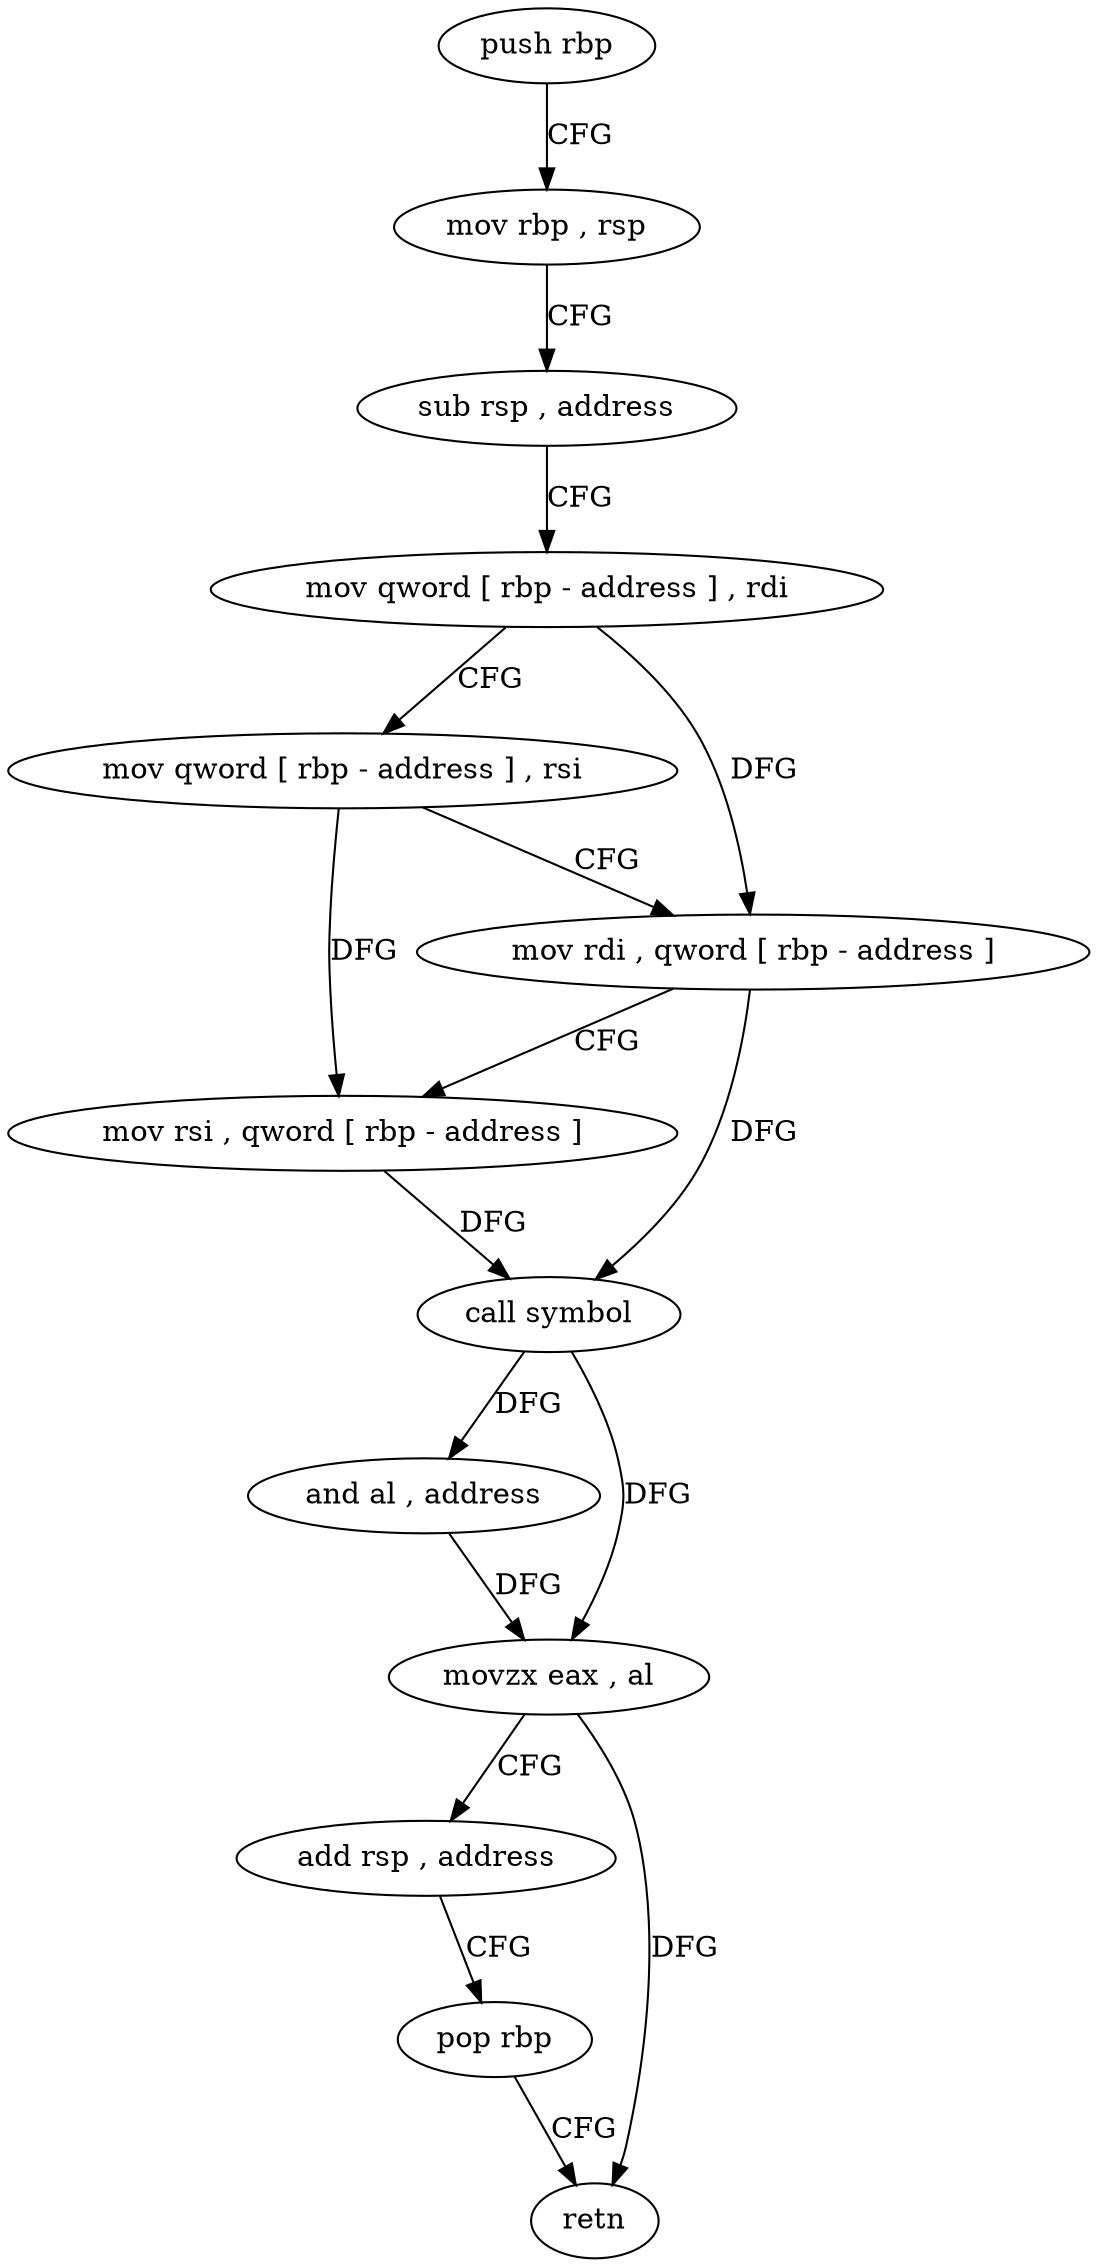 digraph "func" {
"123680" [label = "push rbp" ]
"123681" [label = "mov rbp , rsp" ]
"123684" [label = "sub rsp , address" ]
"123688" [label = "mov qword [ rbp - address ] , rdi" ]
"123692" [label = "mov qword [ rbp - address ] , rsi" ]
"123696" [label = "mov rdi , qword [ rbp - address ]" ]
"123700" [label = "mov rsi , qword [ rbp - address ]" ]
"123704" [label = "call symbol" ]
"123709" [label = "and al , address" ]
"123711" [label = "movzx eax , al" ]
"123714" [label = "add rsp , address" ]
"123718" [label = "pop rbp" ]
"123719" [label = "retn" ]
"123680" -> "123681" [ label = "CFG" ]
"123681" -> "123684" [ label = "CFG" ]
"123684" -> "123688" [ label = "CFG" ]
"123688" -> "123692" [ label = "CFG" ]
"123688" -> "123696" [ label = "DFG" ]
"123692" -> "123696" [ label = "CFG" ]
"123692" -> "123700" [ label = "DFG" ]
"123696" -> "123700" [ label = "CFG" ]
"123696" -> "123704" [ label = "DFG" ]
"123700" -> "123704" [ label = "DFG" ]
"123704" -> "123709" [ label = "DFG" ]
"123704" -> "123711" [ label = "DFG" ]
"123709" -> "123711" [ label = "DFG" ]
"123711" -> "123714" [ label = "CFG" ]
"123711" -> "123719" [ label = "DFG" ]
"123714" -> "123718" [ label = "CFG" ]
"123718" -> "123719" [ label = "CFG" ]
}
